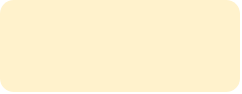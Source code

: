 <mxfile version="14.0.1" type="github">
  <diagram id="F2XBWaNLU_-66Md75Upn" name="第 1 页">
    <mxGraphModel dx="1386" dy="687" grid="0" gridSize="10" guides="1" tooltips="1" connect="1" arrows="1" fold="1" page="0" pageScale="1" pageWidth="827" pageHeight="1169" math="0" shadow="0">
      <root>
        <mxCell id="0" />
        <mxCell id="1" parent="0" />
        <mxCell id="e5jivorowSEiUz4GTDmi-1" value="" style="rounded=1;whiteSpace=wrap;html=1;sketch=0;fillColor=#fff2cc;strokeColor=none;" vertex="1" parent="1">
          <mxGeometry x="-137" y="324" width="120" height="46" as="geometry" />
        </mxCell>
      </root>
    </mxGraphModel>
  </diagram>
</mxfile>
